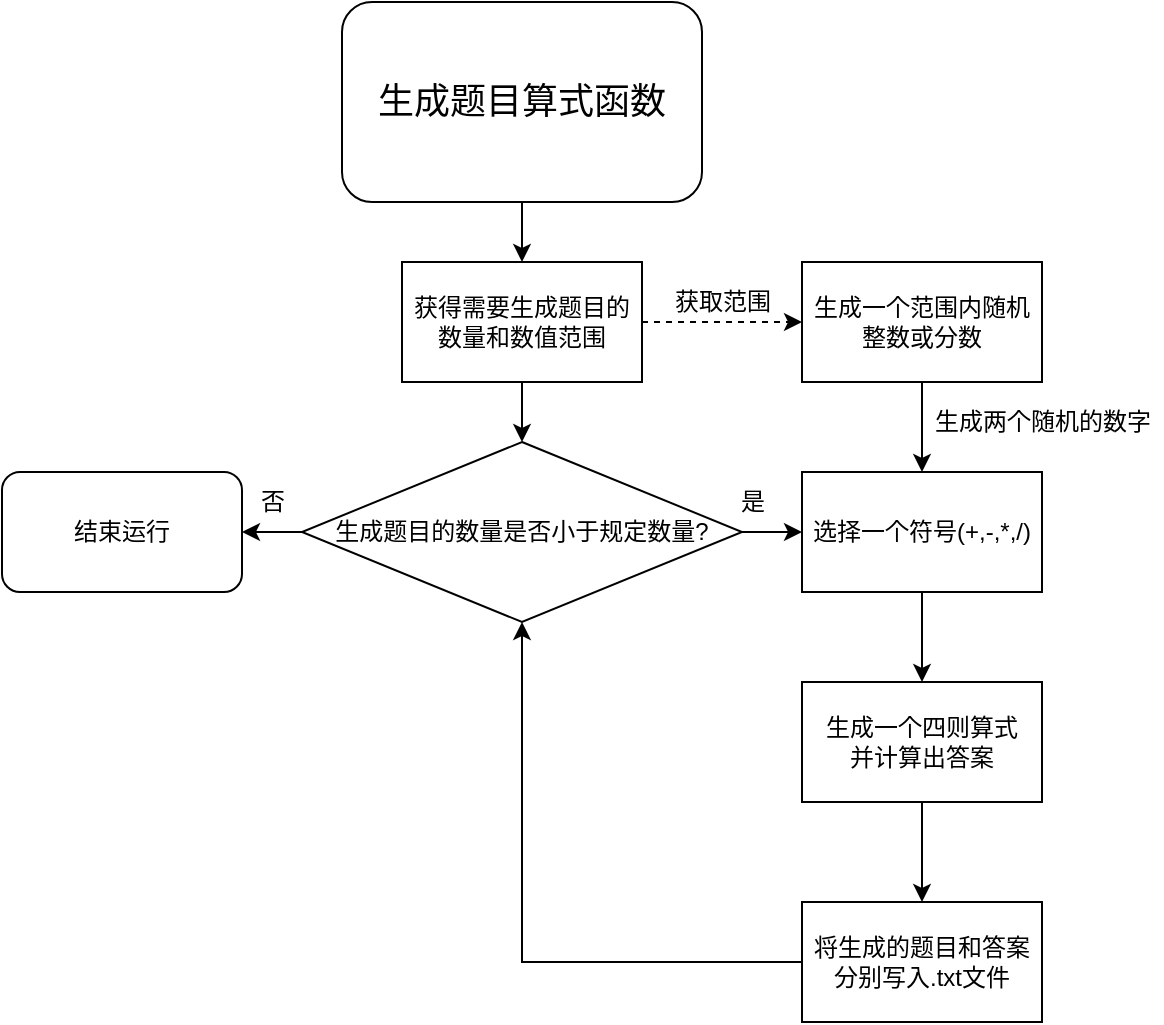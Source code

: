 <mxfile version="14.4.3" type="device"><diagram id="i8rh8m5yzKV9KJ-dhid_" name="第 1 页"><mxGraphModel dx="404" dy="248" grid="1" gridSize="10" guides="1" tooltips="1" connect="1" arrows="1" fold="1" page="1" pageScale="1" pageWidth="827" pageHeight="1169" math="0" shadow="0"><root><mxCell id="0"/><mxCell id="1" parent="0"/><mxCell id="y9X4am1WZP42rolJiQc8-3" style="edgeStyle=orthogonalEdgeStyle;rounded=0;orthogonalLoop=1;jettySize=auto;html=1;entryX=0.5;entryY=0;entryDx=0;entryDy=0;" parent="1" source="y9X4am1WZP42rolJiQc8-1" target="y9X4am1WZP42rolJiQc8-2" edge="1"><mxGeometry relative="1" as="geometry"/></mxCell><mxCell id="y9X4am1WZP42rolJiQc8-1" value="&lt;font style=&quot;font-size: 18px&quot;&gt;生成题目算式函数&lt;/font&gt;" style="rounded=1;whiteSpace=wrap;html=1;" parent="1" vertex="1"><mxGeometry x="330" y="150" width="180" height="100" as="geometry"/></mxCell><mxCell id="y9X4am1WZP42rolJiQc8-5" style="edgeStyle=orthogonalEdgeStyle;rounded=0;orthogonalLoop=1;jettySize=auto;html=1;entryX=0;entryY=0.5;entryDx=0;entryDy=0;dashed=1;" parent="1" source="y9X4am1WZP42rolJiQc8-2" target="y9X4am1WZP42rolJiQc8-4" edge="1"><mxGeometry relative="1" as="geometry"/></mxCell><mxCell id="y9X4am1WZP42rolJiQc8-10" style="edgeStyle=orthogonalEdgeStyle;rounded=0;orthogonalLoop=1;jettySize=auto;html=1;entryX=0.5;entryY=0;entryDx=0;entryDy=0;" parent="1" source="y9X4am1WZP42rolJiQc8-2" target="y9X4am1WZP42rolJiQc8-9" edge="1"><mxGeometry relative="1" as="geometry"/></mxCell><mxCell id="y9X4am1WZP42rolJiQc8-2" value="获得需要生成题目的数量和数值范围" style="rounded=0;whiteSpace=wrap;html=1;" parent="1" vertex="1"><mxGeometry x="360" y="280" width="120" height="60" as="geometry"/></mxCell><mxCell id="y9X4am1WZP42rolJiQc8-15" style="edgeStyle=orthogonalEdgeStyle;rounded=0;orthogonalLoop=1;jettySize=auto;html=1;entryX=0.5;entryY=0;entryDx=0;entryDy=0;" parent="1" source="y9X4am1WZP42rolJiQc8-4" target="y9X4am1WZP42rolJiQc8-12" edge="1"><mxGeometry relative="1" as="geometry"/></mxCell><mxCell id="y9X4am1WZP42rolJiQc8-4" value="生成一个范围内随机整数或分数" style="rounded=0;whiteSpace=wrap;html=1;" parent="1" vertex="1"><mxGeometry x="560" y="280" width="120" height="60" as="geometry"/></mxCell><mxCell id="y9X4am1WZP42rolJiQc8-13" style="edgeStyle=orthogonalEdgeStyle;rounded=0;orthogonalLoop=1;jettySize=auto;html=1;entryX=0;entryY=0.5;entryDx=0;entryDy=0;" parent="1" source="y9X4am1WZP42rolJiQc8-9" target="y9X4am1WZP42rolJiQc8-12" edge="1"><mxGeometry relative="1" as="geometry"/></mxCell><mxCell id="y9X4am1WZP42rolJiQc8-24" style="edgeStyle=orthogonalEdgeStyle;rounded=0;orthogonalLoop=1;jettySize=auto;html=1;entryX=1;entryY=0.5;entryDx=0;entryDy=0;" parent="1" source="y9X4am1WZP42rolJiQc8-9" target="y9X4am1WZP42rolJiQc8-26" edge="1"><mxGeometry relative="1" as="geometry"><mxPoint x="280.0" y="415.0" as="targetPoint"/></mxGeometry></mxCell><mxCell id="y9X4am1WZP42rolJiQc8-9" value="生成题目的数量是否小于规定数量?" style="rhombus;whiteSpace=wrap;html=1;" parent="1" vertex="1"><mxGeometry x="310" y="370" width="220" height="90" as="geometry"/></mxCell><mxCell id="y9X4am1WZP42rolJiQc8-19" style="edgeStyle=orthogonalEdgeStyle;rounded=0;orthogonalLoop=1;jettySize=auto;html=1;entryX=0.5;entryY=0;entryDx=0;entryDy=0;" parent="1" source="y9X4am1WZP42rolJiQc8-12" target="y9X4am1WZP42rolJiQc8-18" edge="1"><mxGeometry relative="1" as="geometry"/></mxCell><mxCell id="y9X4am1WZP42rolJiQc8-12" value="选择一个符号(+,-,*,/)&lt;br&gt;" style="rounded=0;whiteSpace=wrap;html=1;" parent="1" vertex="1"><mxGeometry x="560" y="385" width="120" height="60" as="geometry"/></mxCell><mxCell id="y9X4am1WZP42rolJiQc8-14" value="是" style="text;html=1;align=center;verticalAlign=middle;resizable=0;points=[];autosize=1;" parent="1" vertex="1"><mxGeometry x="520" y="390" width="30" height="20" as="geometry"/></mxCell><mxCell id="y9X4am1WZP42rolJiQc8-16" value="获取范围" style="text;html=1;align=center;verticalAlign=middle;resizable=0;points=[];autosize=1;" parent="1" vertex="1"><mxGeometry x="490" y="290" width="60" height="20" as="geometry"/></mxCell><mxCell id="y9X4am1WZP42rolJiQc8-17" value="生成两个随机的数字" style="text;html=1;align=center;verticalAlign=middle;resizable=0;points=[];autosize=1;" parent="1" vertex="1"><mxGeometry x="620" y="350" width="120" height="20" as="geometry"/></mxCell><mxCell id="y9X4am1WZP42rolJiQc8-20" style="edgeStyle=orthogonalEdgeStyle;rounded=0;orthogonalLoop=1;jettySize=auto;html=1;entryX=0.5;entryY=1;entryDx=0;entryDy=0;exitX=0;exitY=0.5;exitDx=0;exitDy=0;" parent="1" source="y9X4am1WZP42rolJiQc8-21" target="y9X4am1WZP42rolJiQc8-9" edge="1"><mxGeometry relative="1" as="geometry"/></mxCell><mxCell id="y9X4am1WZP42rolJiQc8-22" style="edgeStyle=orthogonalEdgeStyle;rounded=0;orthogonalLoop=1;jettySize=auto;html=1;entryX=0.5;entryY=0;entryDx=0;entryDy=0;" parent="1" source="y9X4am1WZP42rolJiQc8-18" target="y9X4am1WZP42rolJiQc8-21" edge="1"><mxGeometry relative="1" as="geometry"/></mxCell><mxCell id="y9X4am1WZP42rolJiQc8-18" value="生成一个四则算式&lt;br&gt;并计算出答案" style="rounded=0;whiteSpace=wrap;html=1;" parent="1" vertex="1"><mxGeometry x="560" y="490" width="120" height="60" as="geometry"/></mxCell><mxCell id="y9X4am1WZP42rolJiQc8-21" value="将生成的题目和答案&lt;br&gt;分别写入.txt文件" style="rounded=0;whiteSpace=wrap;html=1;" parent="1" vertex="1"><mxGeometry x="560" y="600" width="120" height="60" as="geometry"/></mxCell><mxCell id="y9X4am1WZP42rolJiQc8-25" value="否" style="text;html=1;align=center;verticalAlign=middle;resizable=0;points=[];autosize=1;" parent="1" vertex="1"><mxGeometry x="280" y="390" width="30" height="20" as="geometry"/></mxCell><mxCell id="y9X4am1WZP42rolJiQc8-26" value="结束运行" style="rounded=1;whiteSpace=wrap;html=1;" parent="1" vertex="1"><mxGeometry x="160" y="385" width="120" height="60" as="geometry"/></mxCell></root></mxGraphModel></diagram></mxfile>
